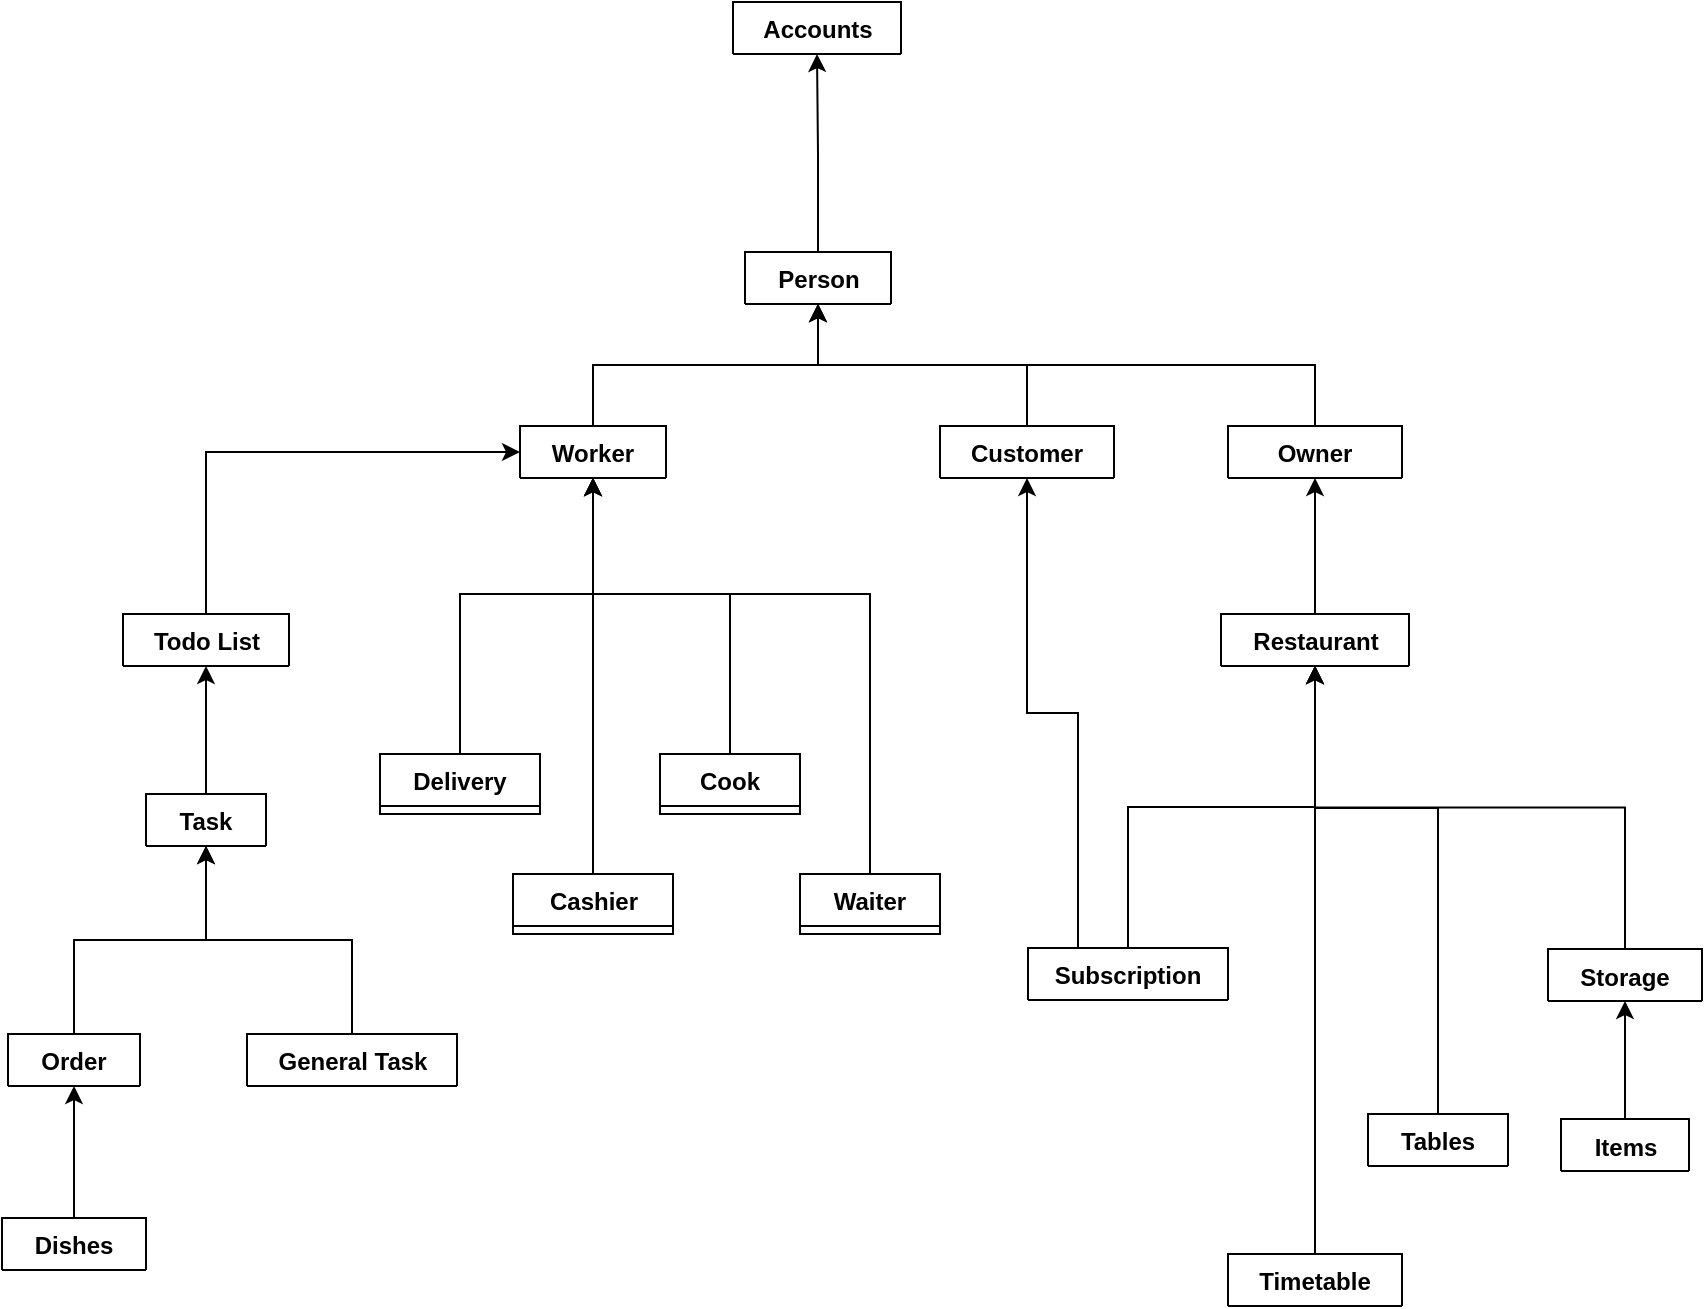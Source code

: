 <mxfile version="24.0.4" type="device">
  <diagram id="C5RBs43oDa-KdzZeNtuy" name="Page-1">
    <mxGraphModel dx="1334" dy="585" grid="1" gridSize="10" guides="1" tooltips="1" connect="1" arrows="1" fold="1" page="0" pageScale="1" pageWidth="827" pageHeight="1169" math="0" shadow="0">
      <root>
        <mxCell id="WIyWlLk6GJQsqaUBKTNV-0" />
        <mxCell id="WIyWlLk6GJQsqaUBKTNV-1" parent="WIyWlLk6GJQsqaUBKTNV-0" />
        <mxCell id="4pQPGe46EufRMw1ETUNG-21" style="edgeStyle=orthogonalEdgeStyle;rounded=0;orthogonalLoop=1;jettySize=auto;html=1;exitX=0.5;exitY=0;exitDx=0;exitDy=0;entryX=0.5;entryY=1;entryDx=0;entryDy=0;" parent="WIyWlLk6GJQsqaUBKTNV-1" source="4pQPGe46EufRMw1ETUNG-92" target="1T25zwitff4pZ39BOG3V-20" edge="1">
          <mxGeometry relative="1" as="geometry">
            <mxPoint x="-180" y="925" as="sourcePoint" />
            <Array as="points">
              <mxPoint x="-164" y="810" />
              <mxPoint x="-97" y="810" />
            </Array>
          </mxGeometry>
        </mxCell>
        <mxCell id="1T25zwitff4pZ39BOG3V-57" style="edgeStyle=orthogonalEdgeStyle;rounded=0;orthogonalLoop=1;jettySize=auto;html=1;exitX=0.5;exitY=0;exitDx=0;exitDy=0;entryX=0.5;entryY=1;entryDx=0;entryDy=0;" parent="WIyWlLk6GJQsqaUBKTNV-1" source="1T25zwitff4pZ39BOG3V-20" target="1T25zwitff4pZ39BOG3V-37" edge="1">
          <mxGeometry relative="1" as="geometry" />
        </mxCell>
        <mxCell id="1T25zwitff4pZ39BOG3V-20" value="Worker" style="swimlane;fontStyle=1;align=center;verticalAlign=top;childLayout=stackLayout;horizontal=1;startSize=26;horizontalStack=0;resizeParent=1;resizeParentMax=0;resizeLast=0;collapsible=1;marginBottom=0;whiteSpace=wrap;html=1;" parent="WIyWlLk6GJQsqaUBKTNV-1" vertex="1" collapsed="1">
          <mxGeometry x="-134" y="726" width="73" height="26" as="geometry">
            <mxRectangle x="-190" y="726" width="160" height="60" as="alternateBounds" />
          </mxGeometry>
        </mxCell>
        <mxCell id="1T25zwitff4pZ39BOG3V-21" value="Salary" style="text;strokeColor=none;fillColor=none;align=left;verticalAlign=top;spacingLeft=4;spacingRight=4;overflow=hidden;rotatable=0;points=[[0,0.5],[1,0.5]];portConstraint=eastwest;whiteSpace=wrap;html=1;" parent="1T25zwitff4pZ39BOG3V-20" vertex="1">
          <mxGeometry y="26" width="160" height="26" as="geometry" />
        </mxCell>
        <mxCell id="1T25zwitff4pZ39BOG3V-22" value="" style="line;strokeWidth=1;fillColor=none;align=left;verticalAlign=middle;spacingTop=-1;spacingLeft=3;spacingRight=3;rotatable=0;labelPosition=right;points=[];portConstraint=eastwest;strokeColor=inherit;" parent="1T25zwitff4pZ39BOG3V-20" vertex="1">
          <mxGeometry y="52" width="160" height="8" as="geometry" />
        </mxCell>
        <mxCell id="1T25zwitff4pZ39BOG3V-59" style="edgeStyle=orthogonalEdgeStyle;rounded=0;orthogonalLoop=1;jettySize=auto;html=1;exitX=0.5;exitY=0;exitDx=0;exitDy=0;entryX=0.5;entryY=1;entryDx=0;entryDy=0;" parent="WIyWlLk6GJQsqaUBKTNV-1" source="1T25zwitff4pZ39BOG3V-24" target="1T25zwitff4pZ39BOG3V-37" edge="1">
          <mxGeometry relative="1" as="geometry" />
        </mxCell>
        <mxCell id="1T25zwitff4pZ39BOG3V-24" value="Customer" style="swimlane;fontStyle=1;align=center;verticalAlign=top;childLayout=stackLayout;horizontal=1;startSize=26;horizontalStack=0;resizeParent=1;resizeParentMax=0;resizeLast=0;collapsible=1;marginBottom=0;whiteSpace=wrap;html=1;" parent="WIyWlLk6GJQsqaUBKTNV-1" vertex="1" collapsed="1">
          <mxGeometry x="76" y="726" width="87" height="26" as="geometry">
            <mxRectangle x="76" y="726" width="160" height="86" as="alternateBounds" />
          </mxGeometry>
        </mxCell>
        <mxCell id="1T25zwitff4pZ39BOG3V-25" value="+ field: type" style="text;strokeColor=none;fillColor=none;align=left;verticalAlign=top;spacingLeft=4;spacingRight=4;overflow=hidden;rotatable=0;points=[[0,0.5],[1,0.5]];portConstraint=eastwest;whiteSpace=wrap;html=1;" parent="1T25zwitff4pZ39BOG3V-24" vertex="1">
          <mxGeometry y="26" width="160" height="26" as="geometry" />
        </mxCell>
        <mxCell id="1T25zwitff4pZ39BOG3V-26" value="" style="line;strokeWidth=1;fillColor=none;align=left;verticalAlign=middle;spacingTop=-1;spacingLeft=3;spacingRight=3;rotatable=0;labelPosition=right;points=[];portConstraint=eastwest;strokeColor=inherit;" parent="1T25zwitff4pZ39BOG3V-24" vertex="1">
          <mxGeometry y="52" width="160" height="8" as="geometry" />
        </mxCell>
        <mxCell id="1T25zwitff4pZ39BOG3V-27" value="+ method(type): type" style="text;strokeColor=none;fillColor=none;align=left;verticalAlign=top;spacingLeft=4;spacingRight=4;overflow=hidden;rotatable=0;points=[[0,0.5],[1,0.5]];portConstraint=eastwest;whiteSpace=wrap;html=1;" parent="1T25zwitff4pZ39BOG3V-24" vertex="1">
          <mxGeometry y="60" width="160" height="26" as="geometry" />
        </mxCell>
        <mxCell id="4pQPGe46EufRMw1ETUNG-54" style="edgeStyle=orthogonalEdgeStyle;rounded=0;orthogonalLoop=1;jettySize=auto;html=1;exitX=0.5;exitY=0;exitDx=0;exitDy=0;entryX=0.5;entryY=1;entryDx=0;entryDy=0;" parent="WIyWlLk6GJQsqaUBKTNV-1" source="1T25zwitff4pZ39BOG3V-37" target="1T25zwitff4pZ39BOG3V-68" edge="1">
          <mxGeometry relative="1" as="geometry" />
        </mxCell>
        <mxCell id="1T25zwitff4pZ39BOG3V-37" value="Person" style="swimlane;fontStyle=1;align=center;verticalAlign=top;childLayout=stackLayout;horizontal=1;startSize=26;horizontalStack=0;resizeParent=1;resizeParentMax=0;resizeLast=0;collapsible=1;marginBottom=0;whiteSpace=wrap;html=1;" parent="WIyWlLk6GJQsqaUBKTNV-1" vertex="1" collapsed="1">
          <mxGeometry x="-21.5" y="639" width="73" height="26" as="geometry">
            <mxRectangle x="-30" y="523" width="160" height="112" as="alternateBounds" />
          </mxGeometry>
        </mxCell>
        <mxCell id="1T25zwitff4pZ39BOG3V-41" value="Name" style="text;strokeColor=none;fillColor=none;align=left;verticalAlign=top;spacingLeft=4;spacingRight=4;overflow=hidden;rotatable=0;points=[[0,0.5],[1,0.5]];portConstraint=eastwest;whiteSpace=wrap;html=1;" parent="1T25zwitff4pZ39BOG3V-37" vertex="1">
          <mxGeometry y="26" width="160" height="26" as="geometry" />
        </mxCell>
        <mxCell id="1T25zwitff4pZ39BOG3V-42" value="Phone Number" style="text;strokeColor=none;fillColor=none;align=left;verticalAlign=top;spacingLeft=4;spacingRight=4;overflow=hidden;rotatable=0;points=[[0,0.5],[1,0.5]];portConstraint=eastwest;whiteSpace=wrap;html=1;" parent="1T25zwitff4pZ39BOG3V-37" vertex="1">
          <mxGeometry y="52" width="160" height="26" as="geometry" />
        </mxCell>
        <mxCell id="1T25zwitff4pZ39BOG3V-38" value="Email Address" style="text;strokeColor=none;fillColor=none;align=left;verticalAlign=top;spacingLeft=4;spacingRight=4;overflow=hidden;rotatable=0;points=[[0,0.5],[1,0.5]];portConstraint=eastwest;whiteSpace=wrap;html=1;" parent="1T25zwitff4pZ39BOG3V-37" vertex="1">
          <mxGeometry y="78" width="160" height="26" as="geometry" />
        </mxCell>
        <mxCell id="1T25zwitff4pZ39BOG3V-39" value="" style="line;strokeWidth=1;fillColor=none;align=left;verticalAlign=middle;spacingTop=-1;spacingLeft=3;spacingRight=3;rotatable=0;labelPosition=right;points=[];portConstraint=eastwest;strokeColor=inherit;" parent="1T25zwitff4pZ39BOG3V-37" vertex="1">
          <mxGeometry y="104" width="160" height="8" as="geometry" />
        </mxCell>
        <mxCell id="eBTvOQhbbWVXLsYW8WIT-31" style="edgeStyle=orthogonalEdgeStyle;rounded=0;orthogonalLoop=1;jettySize=auto;html=1;exitX=0.5;exitY=0;exitDx=0;exitDy=0;entryX=0.5;entryY=1;entryDx=0;entryDy=0;" edge="1" parent="WIyWlLk6GJQsqaUBKTNV-1" source="1T25zwitff4pZ39BOG3V-60" target="eBTvOQhbbWVXLsYW8WIT-26">
          <mxGeometry relative="1" as="geometry" />
        </mxCell>
        <mxCell id="1T25zwitff4pZ39BOG3V-60" value="Restaurant" style="swimlane;fontStyle=1;align=center;verticalAlign=top;childLayout=stackLayout;horizontal=1;startSize=26;horizontalStack=0;resizeParent=1;resizeParentMax=0;resizeLast=0;collapsible=1;marginBottom=0;whiteSpace=wrap;html=1;" parent="WIyWlLk6GJQsqaUBKTNV-1" vertex="1" collapsed="1">
          <mxGeometry x="216.5" y="820" width="94" height="26" as="geometry">
            <mxRectangle x="-168" y="231" width="160" height="60" as="alternateBounds" />
          </mxGeometry>
        </mxCell>
        <mxCell id="1T25zwitff4pZ39BOG3V-61" value="Name" style="text;strokeColor=none;fillColor=none;align=left;verticalAlign=top;spacingLeft=4;spacingRight=4;overflow=hidden;rotatable=0;points=[[0,0.5],[1,0.5]];portConstraint=eastwest;whiteSpace=wrap;html=1;" parent="1T25zwitff4pZ39BOG3V-60" vertex="1">
          <mxGeometry y="26" width="160" height="26" as="geometry" />
        </mxCell>
        <mxCell id="1T25zwitff4pZ39BOG3V-62" value="" style="line;strokeWidth=1;fillColor=none;align=left;verticalAlign=middle;spacingTop=-1;spacingLeft=3;spacingRight=3;rotatable=0;labelPosition=right;points=[];portConstraint=eastwest;strokeColor=inherit;" parent="1T25zwitff4pZ39BOG3V-60" vertex="1">
          <mxGeometry y="52" width="160" height="8" as="geometry" />
        </mxCell>
        <mxCell id="4pQPGe46EufRMw1ETUNG-8" style="edgeStyle=orthogonalEdgeStyle;rounded=0;orthogonalLoop=1;jettySize=auto;html=1;exitX=0.5;exitY=0;exitDx=0;exitDy=0;entryX=0.5;entryY=1;entryDx=0;entryDy=0;" parent="WIyWlLk6GJQsqaUBKTNV-1" source="1T25zwitff4pZ39BOG3V-64" target="4pQPGe46EufRMw1ETUNG-4" edge="1">
          <mxGeometry relative="1" as="geometry" />
        </mxCell>
        <mxCell id="1T25zwitff4pZ39BOG3V-64" value="Order" style="swimlane;fontStyle=1;align=center;verticalAlign=top;childLayout=stackLayout;horizontal=1;startSize=26;horizontalStack=0;resizeParent=1;resizeParentMax=0;resizeLast=0;collapsible=1;marginBottom=0;whiteSpace=wrap;html=1;" parent="WIyWlLk6GJQsqaUBKTNV-1" vertex="1" collapsed="1">
          <mxGeometry x="-390" y="1030" width="66" height="26" as="geometry">
            <mxRectangle x="-478" y="1210" width="160" height="60" as="alternateBounds" />
          </mxGeometry>
        </mxCell>
        <mxCell id="1T25zwitff4pZ39BOG3V-65" value="+ field: type" style="text;strokeColor=none;fillColor=none;align=left;verticalAlign=top;spacingLeft=4;spacingRight=4;overflow=hidden;rotatable=0;points=[[0,0.5],[1,0.5]];portConstraint=eastwest;whiteSpace=wrap;html=1;" parent="1T25zwitff4pZ39BOG3V-64" vertex="1">
          <mxGeometry y="26" width="160" height="26" as="geometry" />
        </mxCell>
        <mxCell id="1T25zwitff4pZ39BOG3V-66" value="" style="line;strokeWidth=1;fillColor=none;align=left;verticalAlign=middle;spacingTop=-1;spacingLeft=3;spacingRight=3;rotatable=0;labelPosition=right;points=[];portConstraint=eastwest;strokeColor=inherit;" parent="1T25zwitff4pZ39BOG3V-64" vertex="1">
          <mxGeometry y="52" width="160" height="8" as="geometry" />
        </mxCell>
        <mxCell id="1T25zwitff4pZ39BOG3V-68" value="Accounts" style="swimlane;fontStyle=1;align=center;verticalAlign=top;childLayout=stackLayout;horizontal=1;startSize=26;horizontalStack=0;resizeParent=1;resizeParentMax=0;resizeLast=0;collapsible=1;marginBottom=0;whiteSpace=wrap;html=1;" parent="WIyWlLk6GJQsqaUBKTNV-1" vertex="1" collapsed="1">
          <mxGeometry x="-27.5" y="514" width="84" height="26" as="geometry">
            <mxRectangle x="19" y="403" width="160" height="60" as="alternateBounds" />
          </mxGeometry>
        </mxCell>
        <mxCell id="1T25zwitff4pZ39BOG3V-69" value="+ field: type" style="text;strokeColor=none;fillColor=none;align=left;verticalAlign=top;spacingLeft=4;spacingRight=4;overflow=hidden;rotatable=0;points=[[0,0.5],[1,0.5]];portConstraint=eastwest;whiteSpace=wrap;html=1;" parent="1T25zwitff4pZ39BOG3V-68" vertex="1">
          <mxGeometry y="26" width="160" height="26" as="geometry" />
        </mxCell>
        <mxCell id="1T25zwitff4pZ39BOG3V-70" value="" style="line;strokeWidth=1;fillColor=none;align=left;verticalAlign=middle;spacingTop=-1;spacingLeft=3;spacingRight=3;rotatable=0;labelPosition=right;points=[];portConstraint=eastwest;strokeColor=inherit;" parent="1T25zwitff4pZ39BOG3V-68" vertex="1">
          <mxGeometry y="52" width="160" height="8" as="geometry" />
        </mxCell>
        <mxCell id="1T25zwitff4pZ39BOG3V-84" style="edgeStyle=orthogonalEdgeStyle;rounded=0;orthogonalLoop=1;jettySize=auto;html=1;exitX=0.5;exitY=0;exitDx=0;exitDy=0;entryX=0.5;entryY=1;entryDx=0;entryDy=0;" parent="WIyWlLk6GJQsqaUBKTNV-1" source="1T25zwitff4pZ39BOG3V-72" target="1T25zwitff4pZ39BOG3V-64" edge="1">
          <mxGeometry relative="1" as="geometry" />
        </mxCell>
        <mxCell id="1T25zwitff4pZ39BOG3V-72" value="Dishes" style="swimlane;fontStyle=1;align=center;verticalAlign=top;childLayout=stackLayout;horizontal=1;startSize=26;horizontalStack=0;resizeParent=1;resizeParentMax=0;resizeLast=0;collapsible=1;marginBottom=0;whiteSpace=wrap;html=1;" parent="WIyWlLk6GJQsqaUBKTNV-1" vertex="1" collapsed="1">
          <mxGeometry x="-393" y="1122" width="72" height="26" as="geometry">
            <mxRectangle x="-472.5" y="1122" width="160" height="86" as="alternateBounds" />
          </mxGeometry>
        </mxCell>
        <mxCell id="1T25zwitff4pZ39BOG3V-73" value="+ field: type" style="text;strokeColor=none;fillColor=none;align=left;verticalAlign=top;spacingLeft=4;spacingRight=4;overflow=hidden;rotatable=0;points=[[0,0.5],[1,0.5]];portConstraint=eastwest;whiteSpace=wrap;html=1;" parent="1T25zwitff4pZ39BOG3V-72" vertex="1">
          <mxGeometry y="26" width="160" height="26" as="geometry" />
        </mxCell>
        <mxCell id="1T25zwitff4pZ39BOG3V-74" value="" style="line;strokeWidth=1;fillColor=none;align=left;verticalAlign=middle;spacingTop=-1;spacingLeft=3;spacingRight=3;rotatable=0;labelPosition=right;points=[];portConstraint=eastwest;strokeColor=inherit;" parent="1T25zwitff4pZ39BOG3V-72" vertex="1">
          <mxGeometry y="52" width="160" height="8" as="geometry" />
        </mxCell>
        <mxCell id="1T25zwitff4pZ39BOG3V-75" value="+ method(type): type" style="text;strokeColor=none;fillColor=none;align=left;verticalAlign=top;spacingLeft=4;spacingRight=4;overflow=hidden;rotatable=0;points=[[0,0.5],[1,0.5]];portConstraint=eastwest;whiteSpace=wrap;html=1;" parent="1T25zwitff4pZ39BOG3V-72" vertex="1">
          <mxGeometry y="60" width="160" height="26" as="geometry" />
        </mxCell>
        <mxCell id="1T25zwitff4pZ39BOG3V-82" style="edgeStyle=orthogonalEdgeStyle;rounded=0;orthogonalLoop=1;jettySize=auto;html=1;exitX=0.5;exitY=0;exitDx=0;exitDy=0;entryX=0.5;entryY=1;entryDx=0;entryDy=0;" parent="WIyWlLk6GJQsqaUBKTNV-1" source="1T25zwitff4pZ39BOG3V-76" target="1T25zwitff4pZ39BOG3V-60" edge="1">
          <mxGeometry relative="1" as="geometry">
            <mxPoint x="250" y="870" as="targetPoint" />
            <mxPoint x="335" y="1057" as="sourcePoint" />
            <Array as="points">
              <mxPoint x="325" y="917" />
              <mxPoint x="264" y="917" />
            </Array>
          </mxGeometry>
        </mxCell>
        <mxCell id="1T25zwitff4pZ39BOG3V-76" value="Tables" style="swimlane;fontStyle=1;align=center;verticalAlign=top;childLayout=stackLayout;horizontal=1;startSize=26;horizontalStack=0;resizeParent=1;resizeParentMax=0;resizeLast=0;collapsible=1;marginBottom=0;whiteSpace=wrap;html=1;" parent="WIyWlLk6GJQsqaUBKTNV-1" vertex="1" collapsed="1">
          <mxGeometry x="290" y="1070" width="70" height="26" as="geometry">
            <mxRectangle x="-168" y="400" width="160" height="60" as="alternateBounds" />
          </mxGeometry>
        </mxCell>
        <mxCell id="1T25zwitff4pZ39BOG3V-77" value="+ field: type" style="text;strokeColor=none;fillColor=none;align=left;verticalAlign=top;spacingLeft=4;spacingRight=4;overflow=hidden;rotatable=0;points=[[0,0.5],[1,0.5]];portConstraint=eastwest;whiteSpace=wrap;html=1;" parent="1T25zwitff4pZ39BOG3V-76" vertex="1">
          <mxGeometry y="26" width="160" height="26" as="geometry" />
        </mxCell>
        <mxCell id="1T25zwitff4pZ39BOG3V-78" value="" style="line;strokeWidth=1;fillColor=none;align=left;verticalAlign=middle;spacingTop=-1;spacingLeft=3;spacingRight=3;rotatable=0;labelPosition=right;points=[];portConstraint=eastwest;strokeColor=inherit;" parent="1T25zwitff4pZ39BOG3V-76" vertex="1">
          <mxGeometry y="52" width="160" height="8" as="geometry" />
        </mxCell>
        <mxCell id="4pQPGe46EufRMw1ETUNG-51" style="edgeStyle=orthogonalEdgeStyle;rounded=0;orthogonalLoop=1;jettySize=auto;html=1;exitX=0.5;exitY=0;exitDx=0;exitDy=0;entryX=0;entryY=0.5;entryDx=0;entryDy=0;" parent="WIyWlLk6GJQsqaUBKTNV-1" source="4pQPGe46EufRMw1ETUNG-0" target="1T25zwitff4pZ39BOG3V-20" edge="1">
          <mxGeometry relative="1" as="geometry" />
        </mxCell>
        <mxCell id="4pQPGe46EufRMw1ETUNG-0" value="Todo List" style="swimlane;fontStyle=1;align=center;verticalAlign=top;childLayout=stackLayout;horizontal=1;startSize=26;horizontalStack=0;resizeParent=1;resizeParentMax=0;resizeLast=0;collapsible=1;marginBottom=0;whiteSpace=wrap;html=1;" parent="WIyWlLk6GJQsqaUBKTNV-1" vertex="1" collapsed="1">
          <mxGeometry x="-332.5" y="820" width="83" height="26" as="geometry">
            <mxRectangle x="-608" y="880" width="160" height="86" as="alternateBounds" />
          </mxGeometry>
        </mxCell>
        <mxCell id="4pQPGe46EufRMw1ETUNG-1" value="+ field: type" style="text;strokeColor=none;fillColor=none;align=left;verticalAlign=top;spacingLeft=4;spacingRight=4;overflow=hidden;rotatable=0;points=[[0,0.5],[1,0.5]];portConstraint=eastwest;whiteSpace=wrap;html=1;" parent="4pQPGe46EufRMw1ETUNG-0" vertex="1">
          <mxGeometry y="26" width="160" height="26" as="geometry" />
        </mxCell>
        <mxCell id="4pQPGe46EufRMw1ETUNG-2" value="" style="line;strokeWidth=1;fillColor=none;align=left;verticalAlign=middle;spacingTop=-1;spacingLeft=3;spacingRight=3;rotatable=0;labelPosition=right;points=[];portConstraint=eastwest;strokeColor=inherit;" parent="4pQPGe46EufRMw1ETUNG-0" vertex="1">
          <mxGeometry y="52" width="160" height="8" as="geometry" />
        </mxCell>
        <mxCell id="4pQPGe46EufRMw1ETUNG-3" value="+ method(type): type" style="text;strokeColor=none;fillColor=none;align=left;verticalAlign=top;spacingLeft=4;spacingRight=4;overflow=hidden;rotatable=0;points=[[0,0.5],[1,0.5]];portConstraint=eastwest;whiteSpace=wrap;html=1;" parent="4pQPGe46EufRMw1ETUNG-0" vertex="1">
          <mxGeometry y="60" width="160" height="26" as="geometry" />
        </mxCell>
        <mxCell id="4pQPGe46EufRMw1ETUNG-20" style="edgeStyle=orthogonalEdgeStyle;rounded=0;orthogonalLoop=1;jettySize=auto;html=1;exitX=0.5;exitY=0;exitDx=0;exitDy=0;" parent="WIyWlLk6GJQsqaUBKTNV-1" source="4pQPGe46EufRMw1ETUNG-4" target="4pQPGe46EufRMw1ETUNG-0" edge="1">
          <mxGeometry relative="1" as="geometry" />
        </mxCell>
        <mxCell id="4pQPGe46EufRMw1ETUNG-4" value="Task" style="swimlane;fontStyle=1;align=center;verticalAlign=top;childLayout=stackLayout;horizontal=1;startSize=26;horizontalStack=0;resizeParent=1;resizeParentMax=0;resizeLast=0;collapsible=1;marginBottom=0;whiteSpace=wrap;html=1;" parent="WIyWlLk6GJQsqaUBKTNV-1" vertex="1" collapsed="1">
          <mxGeometry x="-321" y="910" width="60" height="26" as="geometry">
            <mxRectangle x="-400.5" y="910" width="160" height="86" as="alternateBounds" />
          </mxGeometry>
        </mxCell>
        <mxCell id="4pQPGe46EufRMw1ETUNG-5" value="+ field: type" style="text;strokeColor=none;fillColor=none;align=left;verticalAlign=top;spacingLeft=4;spacingRight=4;overflow=hidden;rotatable=0;points=[[0,0.5],[1,0.5]];portConstraint=eastwest;whiteSpace=wrap;html=1;" parent="4pQPGe46EufRMw1ETUNG-4" vertex="1">
          <mxGeometry y="26" width="160" height="26" as="geometry" />
        </mxCell>
        <mxCell id="4pQPGe46EufRMw1ETUNG-6" value="" style="line;strokeWidth=1;fillColor=none;align=left;verticalAlign=middle;spacingTop=-1;spacingLeft=3;spacingRight=3;rotatable=0;labelPosition=right;points=[];portConstraint=eastwest;strokeColor=inherit;" parent="4pQPGe46EufRMw1ETUNG-4" vertex="1">
          <mxGeometry y="52" width="160" height="8" as="geometry" />
        </mxCell>
        <mxCell id="4pQPGe46EufRMw1ETUNG-7" value="+ method(type): type" style="text;strokeColor=none;fillColor=none;align=left;verticalAlign=top;spacingLeft=4;spacingRight=4;overflow=hidden;rotatable=0;points=[[0,0.5],[1,0.5]];portConstraint=eastwest;whiteSpace=wrap;html=1;" parent="4pQPGe46EufRMw1ETUNG-4" vertex="1">
          <mxGeometry y="60" width="160" height="26" as="geometry" />
        </mxCell>
        <mxCell id="4pQPGe46EufRMw1ETUNG-38" style="edgeStyle=orthogonalEdgeStyle;rounded=0;orthogonalLoop=1;jettySize=auto;html=1;exitX=0.5;exitY=0;exitDx=0;exitDy=0;entryX=0.5;entryY=1;entryDx=0;entryDy=0;" parent="WIyWlLk6GJQsqaUBKTNV-1" source="4pQPGe46EufRMw1ETUNG-11" target="1T25zwitff4pZ39BOG3V-60" edge="1">
          <mxGeometry relative="1" as="geometry" />
        </mxCell>
        <mxCell id="4pQPGe46EufRMw1ETUNG-11" value="Storage" style="swimlane;fontStyle=1;align=center;verticalAlign=top;childLayout=stackLayout;horizontal=1;startSize=26;horizontalStack=0;resizeParent=1;resizeParentMax=0;resizeLast=0;collapsible=1;marginBottom=0;whiteSpace=wrap;html=1;" parent="WIyWlLk6GJQsqaUBKTNV-1" vertex="1" collapsed="1">
          <mxGeometry x="380" y="987.5" width="77" height="26" as="geometry">
            <mxRectangle x="-512" y="403" width="160" height="86" as="alternateBounds" />
          </mxGeometry>
        </mxCell>
        <mxCell id="4pQPGe46EufRMw1ETUNG-12" value="+ field: type" style="text;strokeColor=none;fillColor=none;align=left;verticalAlign=top;spacingLeft=4;spacingRight=4;overflow=hidden;rotatable=0;points=[[0,0.5],[1,0.5]];portConstraint=eastwest;whiteSpace=wrap;html=1;" parent="4pQPGe46EufRMw1ETUNG-11" vertex="1">
          <mxGeometry y="26" width="160" height="26" as="geometry" />
        </mxCell>
        <mxCell id="4pQPGe46EufRMw1ETUNG-13" value="" style="line;strokeWidth=1;fillColor=none;align=left;verticalAlign=middle;spacingTop=-1;spacingLeft=3;spacingRight=3;rotatable=0;labelPosition=right;points=[];portConstraint=eastwest;strokeColor=inherit;" parent="4pQPGe46EufRMw1ETUNG-11" vertex="1">
          <mxGeometry y="52" width="160" height="8" as="geometry" />
        </mxCell>
        <mxCell id="4pQPGe46EufRMw1ETUNG-14" value="+ method(type): type" style="text;strokeColor=none;fillColor=none;align=left;verticalAlign=top;spacingLeft=4;spacingRight=4;overflow=hidden;rotatable=0;points=[[0,0.5],[1,0.5]];portConstraint=eastwest;whiteSpace=wrap;html=1;" parent="4pQPGe46EufRMw1ETUNG-11" vertex="1">
          <mxGeometry y="60" width="160" height="26" as="geometry" />
        </mxCell>
        <mxCell id="4pQPGe46EufRMw1ETUNG-19" style="edgeStyle=orthogonalEdgeStyle;rounded=0;orthogonalLoop=1;jettySize=auto;html=1;exitX=0.5;exitY=0;exitDx=0;exitDy=0;" parent="WIyWlLk6GJQsqaUBKTNV-1" source="4pQPGe46EufRMw1ETUNG-15" target="4pQPGe46EufRMw1ETUNG-11" edge="1">
          <mxGeometry relative="1" as="geometry" />
        </mxCell>
        <mxCell id="4pQPGe46EufRMw1ETUNG-15" value="Items" style="swimlane;fontStyle=1;align=center;verticalAlign=top;childLayout=stackLayout;horizontal=1;startSize=26;horizontalStack=0;resizeParent=1;resizeParentMax=0;resizeLast=0;collapsible=1;marginBottom=0;whiteSpace=wrap;html=1;" parent="WIyWlLk6GJQsqaUBKTNV-1" vertex="1" collapsed="1">
          <mxGeometry x="386.5" y="1072.5" width="64" height="26" as="geometry">
            <mxRectangle x="-512" y="583" width="160" height="86" as="alternateBounds" />
          </mxGeometry>
        </mxCell>
        <mxCell id="4pQPGe46EufRMw1ETUNG-16" value="+ field: type" style="text;strokeColor=none;fillColor=none;align=left;verticalAlign=top;spacingLeft=4;spacingRight=4;overflow=hidden;rotatable=0;points=[[0,0.5],[1,0.5]];portConstraint=eastwest;whiteSpace=wrap;html=1;" parent="4pQPGe46EufRMw1ETUNG-15" vertex="1">
          <mxGeometry y="26" width="160" height="26" as="geometry" />
        </mxCell>
        <mxCell id="4pQPGe46EufRMw1ETUNG-17" value="" style="line;strokeWidth=1;fillColor=none;align=left;verticalAlign=middle;spacingTop=-1;spacingLeft=3;spacingRight=3;rotatable=0;labelPosition=right;points=[];portConstraint=eastwest;strokeColor=inherit;" parent="4pQPGe46EufRMw1ETUNG-15" vertex="1">
          <mxGeometry y="52" width="160" height="8" as="geometry" />
        </mxCell>
        <mxCell id="4pQPGe46EufRMw1ETUNG-18" value="+ method(type): type" style="text;strokeColor=none;fillColor=none;align=left;verticalAlign=top;spacingLeft=4;spacingRight=4;overflow=hidden;rotatable=0;points=[[0,0.5],[1,0.5]];portConstraint=eastwest;whiteSpace=wrap;html=1;" parent="4pQPGe46EufRMw1ETUNG-15" vertex="1">
          <mxGeometry y="60" width="160" height="26" as="geometry" />
        </mxCell>
        <mxCell id="4pQPGe46EufRMw1ETUNG-26" style="edgeStyle=orthogonalEdgeStyle;rounded=0;orthogonalLoop=1;jettySize=auto;html=1;exitX=0.5;exitY=0;exitDx=0;exitDy=0;" parent="WIyWlLk6GJQsqaUBKTNV-1" source="4pQPGe46EufRMw1ETUNG-22" target="4pQPGe46EufRMw1ETUNG-4" edge="1">
          <mxGeometry relative="1" as="geometry" />
        </mxCell>
        <mxCell id="4pQPGe46EufRMw1ETUNG-22" value="General Task" style="swimlane;fontStyle=1;align=center;verticalAlign=top;childLayout=stackLayout;horizontal=1;startSize=26;horizontalStack=0;resizeParent=1;resizeParentMax=0;resizeLast=0;collapsible=1;marginBottom=0;whiteSpace=wrap;html=1;" parent="WIyWlLk6GJQsqaUBKTNV-1" vertex="1" collapsed="1">
          <mxGeometry x="-270.5" y="1030" width="105" height="26" as="geometry">
            <mxRectangle x="-608" y="1319" width="160" height="86" as="alternateBounds" />
          </mxGeometry>
        </mxCell>
        <mxCell id="4pQPGe46EufRMw1ETUNG-23" value="+ field: type" style="text;strokeColor=none;fillColor=none;align=left;verticalAlign=top;spacingLeft=4;spacingRight=4;overflow=hidden;rotatable=0;points=[[0,0.5],[1,0.5]];portConstraint=eastwest;whiteSpace=wrap;html=1;" parent="4pQPGe46EufRMw1ETUNG-22" vertex="1">
          <mxGeometry y="26" width="160" height="26" as="geometry" />
        </mxCell>
        <mxCell id="4pQPGe46EufRMw1ETUNG-24" value="" style="line;strokeWidth=1;fillColor=none;align=left;verticalAlign=middle;spacingTop=-1;spacingLeft=3;spacingRight=3;rotatable=0;labelPosition=right;points=[];portConstraint=eastwest;strokeColor=inherit;" parent="4pQPGe46EufRMw1ETUNG-22" vertex="1">
          <mxGeometry y="52" width="160" height="8" as="geometry" />
        </mxCell>
        <mxCell id="4pQPGe46EufRMw1ETUNG-25" value="+ method(type): type" style="text;strokeColor=none;fillColor=none;align=left;verticalAlign=top;spacingLeft=4;spacingRight=4;overflow=hidden;rotatable=0;points=[[0,0.5],[1,0.5]];portConstraint=eastwest;whiteSpace=wrap;html=1;" parent="4pQPGe46EufRMw1ETUNG-22" vertex="1">
          <mxGeometry y="60" width="160" height="26" as="geometry" />
        </mxCell>
        <mxCell id="4pQPGe46EufRMw1ETUNG-53" style="edgeStyle=orthogonalEdgeStyle;rounded=0;orthogonalLoop=1;jettySize=auto;html=1;exitX=0.5;exitY=0;exitDx=0;exitDy=0;entryX=0.5;entryY=1;entryDx=0;entryDy=0;" parent="WIyWlLk6GJQsqaUBKTNV-1" source="4pQPGe46EufRMw1ETUNG-27" target="1T25zwitff4pZ39BOG3V-60" edge="1">
          <mxGeometry relative="1" as="geometry" />
        </mxCell>
        <mxCell id="4pQPGe46EufRMw1ETUNG-27" value="Timetable" style="swimlane;fontStyle=1;align=center;verticalAlign=top;childLayout=stackLayout;horizontal=1;startSize=26;horizontalStack=0;resizeParent=1;resizeParentMax=0;resizeLast=0;collapsible=1;marginBottom=0;whiteSpace=wrap;html=1;" parent="WIyWlLk6GJQsqaUBKTNV-1" vertex="1" collapsed="1">
          <mxGeometry x="220" y="1140" width="87" height="26" as="geometry">
            <mxRectangle x="-332" y="489" width="160" height="86" as="alternateBounds" />
          </mxGeometry>
        </mxCell>
        <mxCell id="4pQPGe46EufRMw1ETUNG-28" value="+ field: type" style="text;strokeColor=none;fillColor=none;align=left;verticalAlign=top;spacingLeft=4;spacingRight=4;overflow=hidden;rotatable=0;points=[[0,0.5],[1,0.5]];portConstraint=eastwest;whiteSpace=wrap;html=1;" parent="4pQPGe46EufRMw1ETUNG-27" vertex="1">
          <mxGeometry y="26" width="160" height="26" as="geometry" />
        </mxCell>
        <mxCell id="4pQPGe46EufRMw1ETUNG-29" value="" style="line;strokeWidth=1;fillColor=none;align=left;verticalAlign=middle;spacingTop=-1;spacingLeft=3;spacingRight=3;rotatable=0;labelPosition=right;points=[];portConstraint=eastwest;strokeColor=inherit;" parent="4pQPGe46EufRMw1ETUNG-27" vertex="1">
          <mxGeometry y="52" width="160" height="8" as="geometry" />
        </mxCell>
        <mxCell id="4pQPGe46EufRMw1ETUNG-30" value="+ method(type): type" style="text;strokeColor=none;fillColor=none;align=left;verticalAlign=top;spacingLeft=4;spacingRight=4;overflow=hidden;rotatable=0;points=[[0,0.5],[1,0.5]];portConstraint=eastwest;whiteSpace=wrap;html=1;" parent="4pQPGe46EufRMw1ETUNG-27" vertex="1">
          <mxGeometry y="60" width="160" height="26" as="geometry" />
        </mxCell>
        <mxCell id="4pQPGe46EufRMw1ETUNG-96" style="edgeStyle=orthogonalEdgeStyle;rounded=0;orthogonalLoop=1;jettySize=auto;html=1;exitX=0.5;exitY=0;exitDx=0;exitDy=0;entryX=0.5;entryY=1;entryDx=0;entryDy=0;" parent="WIyWlLk6GJQsqaUBKTNV-1" source="4pQPGe46EufRMw1ETUNG-80" target="1T25zwitff4pZ39BOG3V-20" edge="1">
          <mxGeometry relative="1" as="geometry" />
        </mxCell>
        <mxCell id="4pQPGe46EufRMw1ETUNG-80" value="Cashier" style="swimlane;fontStyle=1;align=center;verticalAlign=top;childLayout=stackLayout;horizontal=1;startSize=26;horizontalStack=0;resizeParent=1;resizeParentMax=0;resizeLast=0;collapsible=1;marginBottom=0;whiteSpace=wrap;html=1;" parent="WIyWlLk6GJQsqaUBKTNV-1" vertex="1" collapsed="1">
          <mxGeometry x="-137.5" y="950" width="80" height="30" as="geometry">
            <mxRectangle x="-67" y="1090" width="160" height="86" as="alternateBounds" />
          </mxGeometry>
        </mxCell>
        <mxCell id="4pQPGe46EufRMw1ETUNG-81" value="+ field: type" style="text;strokeColor=none;fillColor=none;align=left;verticalAlign=top;spacingLeft=4;spacingRight=4;overflow=hidden;rotatable=0;points=[[0,0.5],[1,0.5]];portConstraint=eastwest;whiteSpace=wrap;html=1;" parent="4pQPGe46EufRMw1ETUNG-80" vertex="1">
          <mxGeometry y="26" width="160" height="26" as="geometry" />
        </mxCell>
        <mxCell id="4pQPGe46EufRMw1ETUNG-82" value="" style="line;strokeWidth=1;fillColor=none;align=left;verticalAlign=middle;spacingTop=-1;spacingLeft=3;spacingRight=3;rotatable=0;labelPosition=right;points=[];portConstraint=eastwest;strokeColor=inherit;" parent="4pQPGe46EufRMw1ETUNG-80" vertex="1">
          <mxGeometry y="52" width="160" height="8" as="geometry" />
        </mxCell>
        <mxCell id="4pQPGe46EufRMw1ETUNG-83" value="+ method(type): type" style="text;strokeColor=none;fillColor=none;align=left;verticalAlign=top;spacingLeft=4;spacingRight=4;overflow=hidden;rotatable=0;points=[[0,0.5],[1,0.5]];portConstraint=eastwest;whiteSpace=wrap;html=1;" parent="4pQPGe46EufRMw1ETUNG-80" vertex="1">
          <mxGeometry y="60" width="160" height="26" as="geometry" />
        </mxCell>
        <mxCell id="4pQPGe46EufRMw1ETUNG-97" style="edgeStyle=orthogonalEdgeStyle;rounded=0;orthogonalLoop=1;jettySize=auto;html=1;exitX=0.5;exitY=0;exitDx=0;exitDy=0;entryX=0.5;entryY=1;entryDx=0;entryDy=0;" parent="WIyWlLk6GJQsqaUBKTNV-1" source="4pQPGe46EufRMw1ETUNG-84" target="1T25zwitff4pZ39BOG3V-20" edge="1">
          <mxGeometry relative="1" as="geometry">
            <Array as="points">
              <mxPoint x="41" y="810" />
              <mxPoint x="-97" y="810" />
            </Array>
          </mxGeometry>
        </mxCell>
        <mxCell id="4pQPGe46EufRMw1ETUNG-84" value="Waiter" style="swimlane;fontStyle=1;align=center;verticalAlign=top;childLayout=stackLayout;horizontal=1;startSize=26;horizontalStack=0;resizeParent=1;resizeParentMax=0;resizeLast=0;collapsible=1;marginBottom=0;whiteSpace=wrap;html=1;" parent="WIyWlLk6GJQsqaUBKTNV-1" vertex="1" collapsed="1">
          <mxGeometry x="6" y="950" width="70" height="30" as="geometry">
            <mxRectangle x="30" y="1036" width="160" height="86" as="alternateBounds" />
          </mxGeometry>
        </mxCell>
        <mxCell id="4pQPGe46EufRMw1ETUNG-85" value="+ field: type" style="text;strokeColor=none;fillColor=none;align=left;verticalAlign=top;spacingLeft=4;spacingRight=4;overflow=hidden;rotatable=0;points=[[0,0.5],[1,0.5]];portConstraint=eastwest;whiteSpace=wrap;html=1;" parent="4pQPGe46EufRMw1ETUNG-84" vertex="1">
          <mxGeometry y="26" width="160" height="26" as="geometry" />
        </mxCell>
        <mxCell id="4pQPGe46EufRMw1ETUNG-86" value="" style="line;strokeWidth=1;fillColor=none;align=left;verticalAlign=middle;spacingTop=-1;spacingLeft=3;spacingRight=3;rotatable=0;labelPosition=right;points=[];portConstraint=eastwest;strokeColor=inherit;" parent="4pQPGe46EufRMw1ETUNG-84" vertex="1">
          <mxGeometry y="52" width="160" height="8" as="geometry" />
        </mxCell>
        <mxCell id="4pQPGe46EufRMw1ETUNG-87" value="+ method(type): type" style="text;strokeColor=none;fillColor=none;align=left;verticalAlign=top;spacingLeft=4;spacingRight=4;overflow=hidden;rotatable=0;points=[[0,0.5],[1,0.5]];portConstraint=eastwest;whiteSpace=wrap;html=1;" parent="4pQPGe46EufRMw1ETUNG-84" vertex="1">
          <mxGeometry y="60" width="160" height="26" as="geometry" />
        </mxCell>
        <mxCell id="4pQPGe46EufRMw1ETUNG-98" style="edgeStyle=orthogonalEdgeStyle;rounded=0;orthogonalLoop=1;jettySize=auto;html=1;exitX=0.5;exitY=0;exitDx=0;exitDy=0;entryX=0.5;entryY=1;entryDx=0;entryDy=0;" parent="WIyWlLk6GJQsqaUBKTNV-1" source="4pQPGe46EufRMw1ETUNG-88" target="1T25zwitff4pZ39BOG3V-20" edge="1">
          <mxGeometry relative="1" as="geometry">
            <Array as="points">
              <mxPoint x="-29" y="810" />
              <mxPoint x="-97" y="810" />
            </Array>
          </mxGeometry>
        </mxCell>
        <mxCell id="4pQPGe46EufRMw1ETUNG-88" value="Cook" style="swimlane;fontStyle=1;align=center;verticalAlign=top;childLayout=stackLayout;horizontal=1;startSize=26;horizontalStack=0;resizeParent=1;resizeParentMax=0;resizeLast=0;collapsible=1;marginBottom=0;whiteSpace=wrap;html=1;" parent="WIyWlLk6GJQsqaUBKTNV-1" vertex="1" collapsed="1">
          <mxGeometry x="-64" y="890" width="70" height="30" as="geometry">
            <mxRectangle x="360" y="1160" width="160" height="86" as="alternateBounds" />
          </mxGeometry>
        </mxCell>
        <mxCell id="4pQPGe46EufRMw1ETUNG-89" value="+ field: type" style="text;strokeColor=none;fillColor=none;align=left;verticalAlign=top;spacingLeft=4;spacingRight=4;overflow=hidden;rotatable=0;points=[[0,0.5],[1,0.5]];portConstraint=eastwest;whiteSpace=wrap;html=1;" parent="4pQPGe46EufRMw1ETUNG-88" vertex="1">
          <mxGeometry y="26" width="160" height="26" as="geometry" />
        </mxCell>
        <mxCell id="4pQPGe46EufRMw1ETUNG-90" value="" style="line;strokeWidth=1;fillColor=none;align=left;verticalAlign=middle;spacingTop=-1;spacingLeft=3;spacingRight=3;rotatable=0;labelPosition=right;points=[];portConstraint=eastwest;strokeColor=inherit;" parent="4pQPGe46EufRMw1ETUNG-88" vertex="1">
          <mxGeometry y="52" width="160" height="8" as="geometry" />
        </mxCell>
        <mxCell id="4pQPGe46EufRMw1ETUNG-91" value="+ method(type): type" style="text;strokeColor=none;fillColor=none;align=left;verticalAlign=top;spacingLeft=4;spacingRight=4;overflow=hidden;rotatable=0;points=[[0,0.5],[1,0.5]];portConstraint=eastwest;whiteSpace=wrap;html=1;" parent="4pQPGe46EufRMw1ETUNG-88" vertex="1">
          <mxGeometry y="60" width="160" height="26" as="geometry" />
        </mxCell>
        <mxCell id="4pQPGe46EufRMw1ETUNG-92" value="Delivery" style="swimlane;fontStyle=1;align=center;verticalAlign=top;childLayout=stackLayout;horizontal=1;startSize=26;horizontalStack=0;resizeParent=1;resizeParentMax=0;resizeLast=0;collapsible=1;marginBottom=0;whiteSpace=wrap;html=1;" parent="WIyWlLk6GJQsqaUBKTNV-1" vertex="1" collapsed="1">
          <mxGeometry x="-204" y="890" width="80" height="30" as="geometry">
            <mxRectangle x="344" y="1050" width="160" height="86" as="alternateBounds" />
          </mxGeometry>
        </mxCell>
        <mxCell id="4pQPGe46EufRMw1ETUNG-93" value="+ field: type" style="text;strokeColor=none;fillColor=none;align=left;verticalAlign=top;spacingLeft=4;spacingRight=4;overflow=hidden;rotatable=0;points=[[0,0.5],[1,0.5]];portConstraint=eastwest;whiteSpace=wrap;html=1;" parent="4pQPGe46EufRMw1ETUNG-92" vertex="1">
          <mxGeometry y="26" width="160" height="26" as="geometry" />
        </mxCell>
        <mxCell id="4pQPGe46EufRMw1ETUNG-94" value="" style="line;strokeWidth=1;fillColor=none;align=left;verticalAlign=middle;spacingTop=-1;spacingLeft=3;spacingRight=3;rotatable=0;labelPosition=right;points=[];portConstraint=eastwest;strokeColor=inherit;" parent="4pQPGe46EufRMw1ETUNG-92" vertex="1">
          <mxGeometry y="52" width="160" height="8" as="geometry" />
        </mxCell>
        <mxCell id="4pQPGe46EufRMw1ETUNG-95" value="+ method(type): type" style="text;strokeColor=none;fillColor=none;align=left;verticalAlign=top;spacingLeft=4;spacingRight=4;overflow=hidden;rotatable=0;points=[[0,0.5],[1,0.5]];portConstraint=eastwest;whiteSpace=wrap;html=1;" parent="4pQPGe46EufRMw1ETUNG-92" vertex="1">
          <mxGeometry y="60" width="160" height="26" as="geometry" />
        </mxCell>
        <mxCell id="eBTvOQhbbWVXLsYW8WIT-30" style="edgeStyle=orthogonalEdgeStyle;rounded=0;orthogonalLoop=1;jettySize=auto;html=1;exitX=0.5;exitY=0;exitDx=0;exitDy=0;entryX=0.5;entryY=1;entryDx=0;entryDy=0;" edge="1" parent="WIyWlLk6GJQsqaUBKTNV-1" source="eBTvOQhbbWVXLsYW8WIT-26" target="1T25zwitff4pZ39BOG3V-37">
          <mxGeometry relative="1" as="geometry" />
        </mxCell>
        <mxCell id="eBTvOQhbbWVXLsYW8WIT-26" value="Owner" style="swimlane;fontStyle=1;align=center;verticalAlign=top;childLayout=stackLayout;horizontal=1;startSize=26;horizontalStack=0;resizeParent=1;resizeParentMax=0;resizeLast=0;collapsible=1;marginBottom=0;whiteSpace=wrap;html=1;" vertex="1" collapsed="1" parent="WIyWlLk6GJQsqaUBKTNV-1">
          <mxGeometry x="220" y="726" width="87" height="26" as="geometry">
            <mxRectangle x="76" y="726" width="160" height="86" as="alternateBounds" />
          </mxGeometry>
        </mxCell>
        <mxCell id="eBTvOQhbbWVXLsYW8WIT-27" value="+ field: type" style="text;strokeColor=none;fillColor=none;align=left;verticalAlign=top;spacingLeft=4;spacingRight=4;overflow=hidden;rotatable=0;points=[[0,0.5],[1,0.5]];portConstraint=eastwest;whiteSpace=wrap;html=1;" vertex="1" parent="eBTvOQhbbWVXLsYW8WIT-26">
          <mxGeometry y="26" width="160" height="26" as="geometry" />
        </mxCell>
        <mxCell id="eBTvOQhbbWVXLsYW8WIT-28" value="" style="line;strokeWidth=1;fillColor=none;align=left;verticalAlign=middle;spacingTop=-1;spacingLeft=3;spacingRight=3;rotatable=0;labelPosition=right;points=[];portConstraint=eastwest;strokeColor=inherit;" vertex="1" parent="eBTvOQhbbWVXLsYW8WIT-26">
          <mxGeometry y="52" width="160" height="8" as="geometry" />
        </mxCell>
        <mxCell id="eBTvOQhbbWVXLsYW8WIT-29" value="+ method(type): type" style="text;strokeColor=none;fillColor=none;align=left;verticalAlign=top;spacingLeft=4;spacingRight=4;overflow=hidden;rotatable=0;points=[[0,0.5],[1,0.5]];portConstraint=eastwest;whiteSpace=wrap;html=1;" vertex="1" parent="eBTvOQhbbWVXLsYW8WIT-26">
          <mxGeometry y="60" width="160" height="26" as="geometry" />
        </mxCell>
        <mxCell id="eBTvOQhbbWVXLsYW8WIT-36" style="edgeStyle=orthogonalEdgeStyle;rounded=0;orthogonalLoop=1;jettySize=auto;html=1;exitX=0.5;exitY=0;exitDx=0;exitDy=0;entryX=0.5;entryY=1;entryDx=0;entryDy=0;" edge="1" parent="WIyWlLk6GJQsqaUBKTNV-1" source="eBTvOQhbbWVXLsYW8WIT-32" target="1T25zwitff4pZ39BOG3V-60">
          <mxGeometry relative="1" as="geometry" />
        </mxCell>
        <mxCell id="eBTvOQhbbWVXLsYW8WIT-37" style="edgeStyle=orthogonalEdgeStyle;rounded=0;orthogonalLoop=1;jettySize=auto;html=1;exitX=0.25;exitY=0;exitDx=0;exitDy=0;entryX=0.5;entryY=1;entryDx=0;entryDy=0;" edge="1" parent="WIyWlLk6GJQsqaUBKTNV-1" source="eBTvOQhbbWVXLsYW8WIT-32" target="1T25zwitff4pZ39BOG3V-24">
          <mxGeometry relative="1" as="geometry" />
        </mxCell>
        <mxCell id="eBTvOQhbbWVXLsYW8WIT-32" value="Subscription" style="swimlane;fontStyle=1;align=center;verticalAlign=top;childLayout=stackLayout;horizontal=1;startSize=26;horizontalStack=0;resizeParent=1;resizeParentMax=0;resizeLast=0;collapsible=1;marginBottom=0;whiteSpace=wrap;html=1;" vertex="1" collapsed="1" parent="WIyWlLk6GJQsqaUBKTNV-1">
          <mxGeometry x="120" y="987" width="100" height="26" as="geometry">
            <mxRectangle x="460" y="987" width="160" height="86" as="alternateBounds" />
          </mxGeometry>
        </mxCell>
        <mxCell id="eBTvOQhbbWVXLsYW8WIT-33" value="+ field: type" style="text;strokeColor=none;fillColor=none;align=left;verticalAlign=top;spacingLeft=4;spacingRight=4;overflow=hidden;rotatable=0;points=[[0,0.5],[1,0.5]];portConstraint=eastwest;whiteSpace=wrap;html=1;" vertex="1" parent="eBTvOQhbbWVXLsYW8WIT-32">
          <mxGeometry y="26" width="160" height="26" as="geometry" />
        </mxCell>
        <mxCell id="eBTvOQhbbWVXLsYW8WIT-34" value="" style="line;strokeWidth=1;fillColor=none;align=left;verticalAlign=middle;spacingTop=-1;spacingLeft=3;spacingRight=3;rotatable=0;labelPosition=right;points=[];portConstraint=eastwest;strokeColor=inherit;" vertex="1" parent="eBTvOQhbbWVXLsYW8WIT-32">
          <mxGeometry y="52" width="160" height="8" as="geometry" />
        </mxCell>
        <mxCell id="eBTvOQhbbWVXLsYW8WIT-35" value="+ method(type): type" style="text;strokeColor=none;fillColor=none;align=left;verticalAlign=top;spacingLeft=4;spacingRight=4;overflow=hidden;rotatable=0;points=[[0,0.5],[1,0.5]];portConstraint=eastwest;whiteSpace=wrap;html=1;" vertex="1" parent="eBTvOQhbbWVXLsYW8WIT-32">
          <mxGeometry y="60" width="160" height="26" as="geometry" />
        </mxCell>
      </root>
    </mxGraphModel>
  </diagram>
</mxfile>
